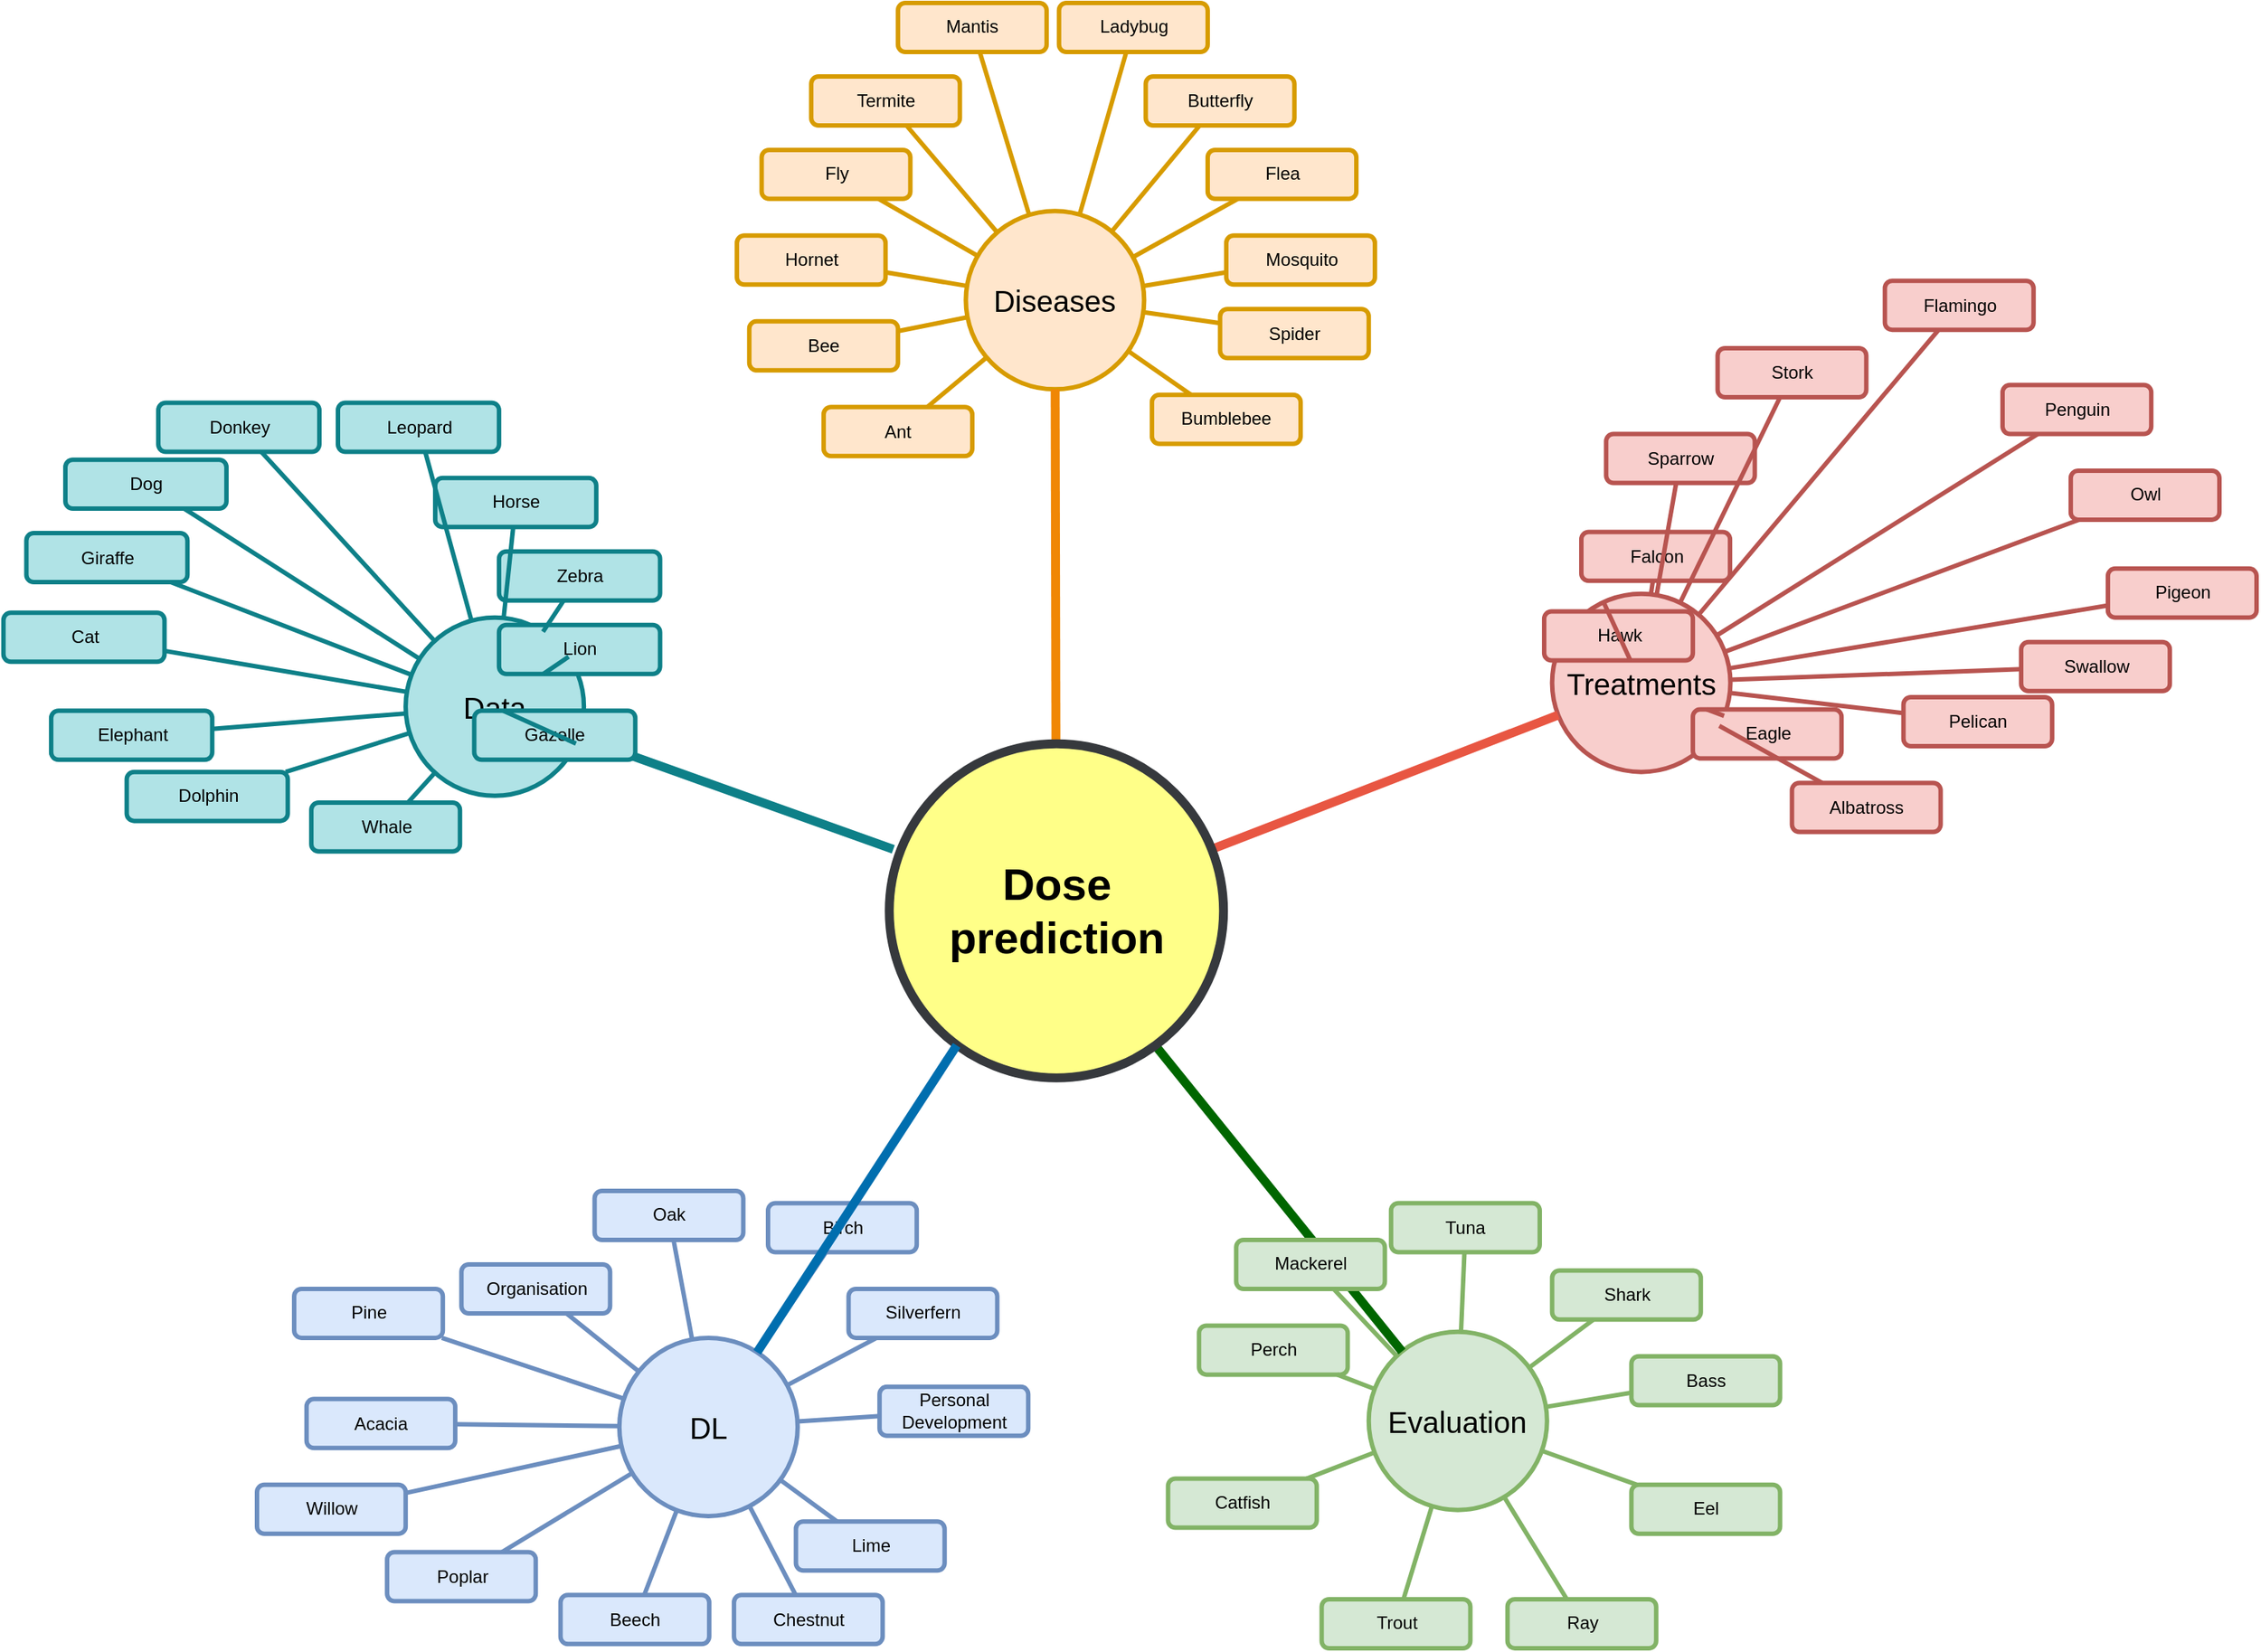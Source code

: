 <mxfile version="22.1.18" type="github">
  <diagram id="6a731a19-8d31-9384-78a2-239565b7b9f0" name="Page-1">
    <mxGraphModel dx="2658" dy="1525" grid="1" gridSize="10" guides="1" tooltips="1" connect="1" arrows="1" fold="1" page="1" pageScale="1" pageWidth="1169" pageHeight="827" background="none" math="0" shadow="0">
      <root>
        <mxCell id="0" />
        <mxCell id="1" parent="0" />
        <mxCell id="1350" value="Data" style="ellipse;whiteSpace=wrap;html=1;shadow=0;fontFamily=Helvetica;fontSize=20;align=center;strokeWidth=3;fillColor=#b0e3e6;strokeColor=#0e8088;" parent="1" vertex="1">
          <mxGeometry x="729.076" y="631.914" width="120" height="120" as="geometry" />
        </mxCell>
        <mxCell id="1351" value="Diseases" style="ellipse;whiteSpace=wrap;html=1;shadow=0;fontFamily=Helvetica;fontSize=20;align=center;strokeWidth=3;fillColor=#ffe6cc;strokeColor=#d79b00;aspect=fixed;" parent="1" vertex="1">
          <mxGeometry x="1106.169" y="358.182" width="120" height="120" as="geometry" />
        </mxCell>
        <mxCell id="1352" value="Treatments" style="ellipse;whiteSpace=wrap;html=1;shadow=0;fontFamily=Helvetica;fontSize=20;align=center;strokeWidth=3;fillColor=#f8cecc;strokeColor=#b85450;aspect=fixed;" parent="1" vertex="1">
          <mxGeometry x="1500.816" y="615.861" width="120" height="120" as="geometry" />
        </mxCell>
        <mxCell id="1353" value="Evaluation" style="ellipse;whiteSpace=wrap;html=1;shadow=0;fontFamily=Helvetica;fontSize=20;align=center;strokeWidth=3;fillColor=#d5e8d4;strokeColor=#82b366;aspect=fixed;" parent="1" vertex="1">
          <mxGeometry x="1377.377" y="1112.828" width="120" height="120" as="geometry" />
        </mxCell>
        <mxCell id="1357" value="Ant" style="rounded=1;fillColor=#ffe6cc;strokeColor=#d79b00;strokeWidth=3;shadow=0;html=1;" parent="1" vertex="1">
          <mxGeometry x="1010.421" y="490.11" width="100.078" height="32.983" as="geometry" />
        </mxCell>
        <mxCell id="1358" value="Dolphin" style="rounded=1;fillColor=#b0e3e6;strokeColor=#0e8088;strokeWidth=3;shadow=0;html=1;" parent="1" vertex="1">
          <mxGeometry x="541.301" y="735.831" width="108.418" height="32.983" as="geometry" />
        </mxCell>
        <mxCell id="1359" style="endArrow=none;strokeWidth=6;strokeColor=#0e8088;html=1;fillColor=#b0e3e6;exitX=0.012;exitY=0.316;exitDx=0;exitDy=0;exitPerimeter=0;" parent="1" source="1515" target="1350" edge="1">
          <mxGeometry relative="1" as="geometry">
            <mxPoint x="1380" y="910" as="sourcePoint" />
          </mxGeometry>
        </mxCell>
        <mxCell id="1360" style="endArrow=none;strokeWidth=6;strokeColor=#f08705;html=1;exitX=0.5;exitY=0;exitDx=0;exitDy=0;exitPerimeter=0;" parent="1" target="1351" edge="1">
          <mxGeometry relative="1" as="geometry">
            <mxPoint x="1166.793" y="714.806" as="sourcePoint" />
          </mxGeometry>
        </mxCell>
        <mxCell id="1361" style="endArrow=none;strokeWidth=6;strokeColor=#E85642;html=1;exitX=1;exitY=0.367;exitDx=0;exitDy=0;exitPerimeter=0;" parent="1" target="1352" edge="1">
          <mxGeometry relative="1" as="geometry">
            <mxPoint x="1268.956" y="788.948" as="sourcePoint" />
          </mxGeometry>
        </mxCell>
        <mxCell id="1362" style="endArrow=none;strokeWidth=6;strokeColor=#006600;html=1;fillColor=#cdeb8b;exitX=0.815;exitY=1;exitDx=0;exitDy=0;exitPerimeter=0;" parent="1" target="1353" edge="1">
          <mxGeometry relative="1" as="geometry">
            <mxPoint x="1231.156" y="916.827" as="sourcePoint" />
          </mxGeometry>
        </mxCell>
        <mxCell id="1367" value="Lion" style="rounded=1;fillColor=#b0e3e6;strokeColor=#0e8088;strokeWidth=3;shadow=0;html=1;" parent="1" vertex="1">
          <mxGeometry x="791.913" y="636.883" width="108.418" height="32.983" as="geometry" />
        </mxCell>
        <mxCell id="1368" value="Elephant" style="rounded=1;fillColor=#b0e3e6;strokeColor=#0e8088;strokeWidth=3;shadow=0;html=1;" parent="1" vertex="1">
          <mxGeometry x="490.428" y="694.603" width="108.418" height="32.983" as="geometry" />
        </mxCell>
        <mxCell id="1369" value="Cat" style="rounded=1;fillColor=#b0e3e6;strokeColor=#0e8088;strokeWidth=3;shadow=0;html=1;" parent="1" vertex="1">
          <mxGeometry x="458.32" y="628.637" width="108.418" height="32.983" as="geometry" />
        </mxCell>
        <mxCell id="1370" value="Giraffe" style="rounded=1;fillColor=#b0e3e6;strokeColor=#0e8088;strokeWidth=3;shadow=0;html=1;" parent="1" vertex="1">
          <mxGeometry x="473.749" y="575.039" width="108.418" height="32.983" as="geometry" />
        </mxCell>
        <mxCell id="1371" value="Dog" style="rounded=1;fillColor=#b0e3e6;strokeColor=#0e8088;strokeWidth=3;shadow=0;html=1;" parent="1" vertex="1">
          <mxGeometry x="500.019" y="525.565" width="108.418" height="32.983" as="geometry" />
        </mxCell>
        <mxCell id="1372" value="Donkey" style="rounded=1;fillColor=#b0e3e6;strokeColor=#0e8088;strokeWidth=3;shadow=0;html=1;" parent="1" vertex="1">
          <mxGeometry x="562.568" y="487.222" width="108.418" height="32.983" as="geometry" />
        </mxCell>
        <mxCell id="1373" value="Leopard" style="rounded=1;fillColor=#b0e3e6;strokeColor=#0e8088;strokeWidth=3;shadow=0;html=1;" parent="1" vertex="1">
          <mxGeometry x="683.495" y="487.222" width="108.418" height="32.983" as="geometry" />
        </mxCell>
        <mxCell id="1374" value="Horse" style="rounded=1;fillColor=#b0e3e6;strokeColor=#0e8088;strokeWidth=3;shadow=0;html=1;" parent="1" vertex="1">
          <mxGeometry x="748.963" y="537.934" width="108.418" height="32.983" as="geometry" />
        </mxCell>
        <mxCell id="1375" value="Zebra" style="rounded=1;fillColor=#b0e3e6;strokeColor=#0e8088;strokeWidth=3;shadow=0;html=1;" parent="1" vertex="1">
          <mxGeometry x="791.913" y="587.408" width="108.418" height="32.983" as="geometry" />
        </mxCell>
        <mxCell id="1376" value="Gazelle" style="rounded=1;fillColor=#b0e3e6;strokeColor=#0e8088;strokeWidth=3;shadow=0;html=1;" parent="1" vertex="1">
          <mxGeometry x="775.234" y="694.603" width="108.418" height="32.983" as="geometry" />
        </mxCell>
        <mxCell id="1377" value="" style="edgeStyle=none;endArrow=none;strokeWidth=3;strokeColor=#0e8088;html=1;fillColor=#b0e3e6;" parent="1" source="1350" target="1376" edge="1">
          <mxGeometry x="285.273" y="264.588" width="83.398" height="82.457" as="geometry">
            <mxPoint x="-1.622" y="500.828" as="sourcePoint" />
            <mxPoint x="81.777" y="418.37" as="targetPoint" />
          </mxGeometry>
        </mxCell>
        <mxCell id="1378" value="" style="edgeStyle=none;endArrow=none;strokeWidth=3;strokeColor=#0e8088;html=1;fillColor=#b0e3e6;" parent="1" source="1350" target="1367" edge="1">
          <mxGeometry x="285.273" y="264.588" width="83.398" height="82.457" as="geometry">
            <mxPoint x="-1.622" y="500.828" as="sourcePoint" />
            <mxPoint x="81.777" y="418.37" as="targetPoint" />
          </mxGeometry>
        </mxCell>
        <mxCell id="1379" value="" style="edgeStyle=none;endArrow=none;strokeWidth=3;strokeColor=#0e8088;html=1;fillColor=#b0e3e6;" parent="1" source="1350" target="1358" edge="1">
          <mxGeometry x="285.273" y="264.588" width="83.398" height="82.457" as="geometry">
            <mxPoint x="-1.622" y="500.828" as="sourcePoint" />
            <mxPoint x="81.777" y="418.37" as="targetPoint" />
          </mxGeometry>
        </mxCell>
        <mxCell id="1380" value="" style="edgeStyle=none;endArrow=none;strokeWidth=3;strokeColor=#0e8088;html=1;fillColor=#b0e3e6;" parent="1" source="1350" target="1368" edge="1">
          <mxGeometry x="285.273" y="264.588" width="83.398" height="82.457" as="geometry">
            <mxPoint x="-1.622" y="500.828" as="sourcePoint" />
            <mxPoint x="81.777" y="418.37" as="targetPoint" />
          </mxGeometry>
        </mxCell>
        <mxCell id="1381" value="" style="edgeStyle=none;endArrow=none;strokeWidth=3;strokeColor=#0e8088;html=1;fillColor=#b0e3e6;" parent="1" source="1350" target="1369" edge="1">
          <mxGeometry x="285.273" y="264.588" width="83.398" height="82.457" as="geometry">
            <mxPoint x="-1.622" y="500.828" as="sourcePoint" />
            <mxPoint x="81.777" y="418.37" as="targetPoint" />
          </mxGeometry>
        </mxCell>
        <mxCell id="1382" value="" style="edgeStyle=none;endArrow=none;strokeWidth=3;strokeColor=#0e8088;html=1;fillColor=#b0e3e6;" parent="1" source="1350" target="1370" edge="1">
          <mxGeometry x="285.273" y="264.588" width="83.398" height="82.457" as="geometry">
            <mxPoint x="-1.622" y="500.828" as="sourcePoint" />
            <mxPoint x="81.777" y="418.37" as="targetPoint" />
          </mxGeometry>
        </mxCell>
        <mxCell id="1383" value="" style="edgeStyle=none;endArrow=none;strokeWidth=3;strokeColor=#0e8088;html=1;fillColor=#b0e3e6;" parent="1" source="1350" target="1371" edge="1">
          <mxGeometry x="285.273" y="264.588" width="83.398" height="82.457" as="geometry">
            <mxPoint x="-1.622" y="500.828" as="sourcePoint" />
            <mxPoint x="81.777" y="418.37" as="targetPoint" />
          </mxGeometry>
        </mxCell>
        <mxCell id="1384" value="" style="edgeStyle=none;endArrow=none;strokeWidth=3;strokeColor=#0e8088;html=1;fillColor=#b0e3e6;" parent="1" source="1350" target="1372" edge="1">
          <mxGeometry x="285.273" y="264.588" width="83.398" height="82.457" as="geometry">
            <mxPoint x="-1.622" y="500.828" as="sourcePoint" />
            <mxPoint x="81.777" y="418.37" as="targetPoint" />
          </mxGeometry>
        </mxCell>
        <mxCell id="1385" value="" style="edgeStyle=none;endArrow=none;strokeWidth=3;strokeColor=#0e8088;html=1;fillColor=#b0e3e6;" parent="1" source="1350" target="1373" edge="1">
          <mxGeometry x="285.273" y="264.588" width="83.398" height="82.457" as="geometry">
            <mxPoint x="-1.622" y="500.828" as="sourcePoint" />
            <mxPoint x="81.777" y="418.37" as="targetPoint" />
          </mxGeometry>
        </mxCell>
        <mxCell id="1386" value="" style="edgeStyle=none;endArrow=none;strokeWidth=3;strokeColor=#0e8088;html=1;fillColor=#b0e3e6;" parent="1" source="1350" target="1374" edge="1">
          <mxGeometry x="285.273" y="264.588" width="83.398" height="82.457" as="geometry">
            <mxPoint x="-1.622" y="500.828" as="sourcePoint" />
            <mxPoint x="81.777" y="418.37" as="targetPoint" />
          </mxGeometry>
        </mxCell>
        <mxCell id="1387" value="" style="edgeStyle=none;endArrow=none;strokeWidth=3;strokeColor=#0e8088;html=1;fillColor=#b0e3e6;" parent="1" source="1350" target="1375" edge="1">
          <mxGeometry x="285.273" y="264.588" width="83.398" height="82.457" as="geometry">
            <mxPoint x="-1.622" y="500.828" as="sourcePoint" />
            <mxPoint x="81.777" y="418.37" as="targetPoint" />
          </mxGeometry>
        </mxCell>
        <mxCell id="1388" value="Bee" style="rounded=1;fillColor=#ffe6cc;strokeColor=#d79b00;strokeWidth=3;shadow=0;html=1;" parent="1" vertex="1">
          <mxGeometry x="960.382" y="432.389" width="100.078" height="32.983" as="geometry" />
        </mxCell>
        <mxCell id="1389" value="Hornet" style="rounded=1;fillColor=#ffe6cc;strokeColor=#d79b00;strokeWidth=3;shadow=0;html=1;" parent="1" vertex="1">
          <mxGeometry x="952.042" y="374.669" width="100.078" height="32.983" as="geometry" />
        </mxCell>
        <mxCell id="1390" value="Fly" style="rounded=1;fillColor=#ffe6cc;strokeColor=#d79b00;strokeWidth=3;shadow=0;html=1;" parent="1" vertex="1">
          <mxGeometry x="968.722" y="316.949" width="100.078" height="32.983" as="geometry" />
        </mxCell>
        <mxCell id="1391" value="Termite" style="rounded=1;fillColor=#ffe6cc;strokeColor=#d79b00;strokeWidth=3;shadow=0;html=1;" parent="1" vertex="1">
          <mxGeometry x="1002.081" y="267.474" width="100.078" height="32.983" as="geometry" />
        </mxCell>
        <mxCell id="1392" value="Mantis" style="rounded=1;fillColor=#ffe6cc;strokeColor=#d79b00;strokeWidth=3;shadow=0;html=1;" parent="1" vertex="1">
          <mxGeometry x="1060.46" y="218" width="100.078" height="32.983" as="geometry" />
        </mxCell>
        <mxCell id="1393" value="Ladybug" style="rounded=1;fillColor=#ffe6cc;strokeColor=#d79b00;strokeWidth=3;shadow=0;html=1;" parent="1" vertex="1">
          <mxGeometry x="1168.878" y="218" width="100.078" height="32.983" as="geometry" />
        </mxCell>
        <mxCell id="1394" value="Butterfly" style="rounded=1;fillColor=#ffe6cc;strokeColor=#d79b00;strokeWidth=3;shadow=0;html=1;" parent="1" vertex="1">
          <mxGeometry x="1227.257" y="267.474" width="100.078" height="32.983" as="geometry" />
        </mxCell>
        <mxCell id="1395" value="Flea" style="rounded=1;fillColor=#ffe6cc;strokeColor=#d79b00;strokeWidth=3;shadow=0;html=1;" parent="1" vertex="1">
          <mxGeometry x="1268.956" y="316.949" width="100.078" height="32.983" as="geometry" />
        </mxCell>
        <mxCell id="1396" value="Mosquito" style="rounded=1;fillColor=#ffe6cc;strokeColor=#d79b00;strokeWidth=3;shadow=0;html=1;" parent="1" vertex="1">
          <mxGeometry x="1281.466" y="374.669" width="100.078" height="32.983" as="geometry" />
        </mxCell>
        <mxCell id="1397" value="Spider" style="rounded=1;fillColor=#ffe6cc;strokeColor=#d79b00;strokeWidth=3;shadow=0;html=1;" parent="1" vertex="1">
          <mxGeometry x="1277.296" y="424.144" width="100.078" height="32.983" as="geometry" />
        </mxCell>
        <mxCell id="1398" value="Bumblebee" style="rounded=1;fillColor=#ffe6cc;strokeColor=#d79b00;strokeWidth=3;shadow=0;html=1;" parent="1" vertex="1">
          <mxGeometry x="1231.427" y="481.864" width="100.078" height="32.983" as="geometry" />
        </mxCell>
        <mxCell id="1399" value="" style="edgeStyle=none;endArrow=none;strokeWidth=3;strokeColor=#d79b00;html=1;fillColor=#ffe6cc;" parent="1" source="1351" target="1357" edge="1">
          <mxGeometry x="472.919" y="235.728" width="83.398" height="82.457" as="geometry">
            <mxPoint x="201.457" y="250.983" as="sourcePoint" />
            <mxPoint x="284.856" y="168.526" as="targetPoint" />
          </mxGeometry>
        </mxCell>
        <mxCell id="1400" value="" style="edgeStyle=none;endArrow=none;strokeWidth=3;strokeColor=#d79b00;html=1;fillColor=#ffe6cc;" parent="1" source="1351" target="1388" edge="1">
          <mxGeometry x="472.919" y="235.728" width="83.398" height="82.457" as="geometry">
            <mxPoint x="201.457" y="250.983" as="sourcePoint" />
            <mxPoint x="284.856" y="168.526" as="targetPoint" />
          </mxGeometry>
        </mxCell>
        <mxCell id="1401" value="" style="edgeStyle=none;endArrow=none;strokeWidth=3;strokeColor=#d79b00;html=1;fillColor=#ffe6cc;" parent="1" source="1351" target="1389" edge="1">
          <mxGeometry x="472.919" y="235.728" width="83.398" height="82.457" as="geometry">
            <mxPoint x="201.457" y="250.983" as="sourcePoint" />
            <mxPoint x="284.856" y="168.526" as="targetPoint" />
          </mxGeometry>
        </mxCell>
        <mxCell id="1402" value="" style="edgeStyle=none;endArrow=none;strokeWidth=3;strokeColor=#d79b00;html=1;fillColor=#ffe6cc;" parent="1" source="1351" target="1390" edge="1">
          <mxGeometry x="472.919" y="235.728" width="83.398" height="82.457" as="geometry">
            <mxPoint x="201.457" y="250.983" as="sourcePoint" />
            <mxPoint x="284.856" y="168.526" as="targetPoint" />
          </mxGeometry>
        </mxCell>
        <mxCell id="1403" value="" style="edgeStyle=none;endArrow=none;strokeWidth=3;strokeColor=#d79b00;html=1;fillColor=#ffe6cc;" parent="1" source="1351" target="1391" edge="1">
          <mxGeometry x="472.919" y="235.728" width="83.398" height="82.457" as="geometry">
            <mxPoint x="201.457" y="250.983" as="sourcePoint" />
            <mxPoint x="284.856" y="168.526" as="targetPoint" />
          </mxGeometry>
        </mxCell>
        <mxCell id="1404" value="" style="edgeStyle=none;endArrow=none;strokeWidth=3;strokeColor=#d79b00;html=1;fillColor=#ffe6cc;" parent="1" source="1351" target="1392" edge="1">
          <mxGeometry x="472.919" y="235.728" width="83.398" height="82.457" as="geometry">
            <mxPoint x="201.457" y="250.983" as="sourcePoint" />
            <mxPoint x="284.856" y="168.526" as="targetPoint" />
          </mxGeometry>
        </mxCell>
        <mxCell id="1405" value="" style="edgeStyle=none;endArrow=none;strokeWidth=3;strokeColor=#d79b00;html=1;fillColor=#ffe6cc;" parent="1" source="1351" target="1393" edge="1">
          <mxGeometry x="472.919" y="235.728" width="83.398" height="82.457" as="geometry">
            <mxPoint x="201.457" y="250.983" as="sourcePoint" />
            <mxPoint x="284.856" y="168.526" as="targetPoint" />
          </mxGeometry>
        </mxCell>
        <mxCell id="1406" value="" style="edgeStyle=none;endArrow=none;strokeWidth=3;strokeColor=#d79b00;html=1;fillColor=#ffe6cc;" parent="1" source="1351" target="1394" edge="1">
          <mxGeometry x="472.919" y="235.728" width="83.398" height="82.457" as="geometry">
            <mxPoint x="201.457" y="250.983" as="sourcePoint" />
            <mxPoint x="284.856" y="168.526" as="targetPoint" />
          </mxGeometry>
        </mxCell>
        <mxCell id="1407" value="" style="edgeStyle=none;endArrow=none;strokeWidth=3;strokeColor=#d79b00;html=1;fillColor=#ffe6cc;" parent="1" source="1351" target="1395" edge="1">
          <mxGeometry x="472.919" y="235.728" width="83.398" height="82.457" as="geometry">
            <mxPoint x="201.457" y="250.983" as="sourcePoint" />
            <mxPoint x="284.856" y="168.526" as="targetPoint" />
          </mxGeometry>
        </mxCell>
        <mxCell id="1408" value="" style="edgeStyle=none;endArrow=none;strokeWidth=3;strokeColor=#d79b00;html=1;fillColor=#ffe6cc;" parent="1" source="1351" target="1396" edge="1">
          <mxGeometry x="472.919" y="235.728" width="83.398" height="82.457" as="geometry">
            <mxPoint x="201.457" y="250.983" as="sourcePoint" />
            <mxPoint x="284.856" y="168.526" as="targetPoint" />
          </mxGeometry>
        </mxCell>
        <mxCell id="1409" value="" style="edgeStyle=none;endArrow=none;strokeWidth=3;strokeColor=#d79b00;html=1;fillColor=#ffe6cc;" parent="1" source="1351" target="1397" edge="1">
          <mxGeometry x="472.919" y="235.728" width="83.398" height="82.457" as="geometry">
            <mxPoint x="201.457" y="250.983" as="sourcePoint" />
            <mxPoint x="284.856" y="168.526" as="targetPoint" />
          </mxGeometry>
        </mxCell>
        <mxCell id="1410" value="" style="edgeStyle=none;endArrow=none;strokeWidth=3;strokeColor=#d79b00;html=1;fillColor=#ffe6cc;" parent="1" source="1351" target="1398" edge="1">
          <mxGeometry x="472.919" y="235.728" width="83.398" height="82.457" as="geometry">
            <mxPoint x="201.457" y="250.983" as="sourcePoint" />
            <mxPoint x="284.856" y="168.526" as="targetPoint" />
          </mxGeometry>
        </mxCell>
        <mxCell id="1411" value="Eagle" style="rounded=1;fillColor=#f8cecc;strokeColor=#b85450;strokeWidth=3;shadow=0;html=1;" parent="1" vertex="1">
          <mxGeometry x="1595.548" y="693.753" width="100.078" height="32.983" as="geometry" />
        </mxCell>
        <mxCell id="1412" value="Pigeon" style="rounded=1;fillColor=#f8cecc;strokeColor=#b85450;strokeWidth=3;shadow=0;html=1;" parent="1" vertex="1">
          <mxGeometry x="1874.932" y="598.927" width="100.078" height="32.983" as="geometry" />
        </mxCell>
        <mxCell id="1413" value="Hawk" style="rounded=1;fillColor=#f8cecc;strokeColor=#b85450;strokeWidth=3;shadow=0;html=1;" parent="1" vertex="1">
          <mxGeometry x="1495.47" y="627.787" width="100.078" height="32.983" as="geometry" />
        </mxCell>
        <mxCell id="1414" value="Falcon" style="rounded=1;fillColor=#f8cecc;strokeColor=#b85450;strokeWidth=3;shadow=0;html=1;" parent="1" vertex="1">
          <mxGeometry x="1520.489" y="574.19" width="100.078" height="32.983" as="geometry" />
        </mxCell>
        <mxCell id="1415" value="Sparrow" style="rounded=1;fillColor=#f8cecc;strokeColor=#b85450;strokeWidth=3;shadow=0;html=1;" parent="1" vertex="1">
          <mxGeometry x="1537.169" y="508.224" width="100.078" height="32.983" as="geometry" />
        </mxCell>
        <mxCell id="1416" value="Stork" style="rounded=1;fillColor=#f8cecc;strokeColor=#b85450;strokeWidth=3;shadow=0;html=1;" parent="1" vertex="1">
          <mxGeometry x="1612.227" y="450.503" width="100.078" height="32.983" as="geometry" />
        </mxCell>
        <mxCell id="1417" value="Flamingo" style="rounded=1;fillColor=#f8cecc;strokeColor=#b85450;strokeWidth=3;shadow=0;html=1;" parent="1" vertex="1">
          <mxGeometry x="1724.815" y="405.152" width="100.078" height="32.983" as="geometry" />
        </mxCell>
        <mxCell id="1418" value="Penguin" style="rounded=1;fillColor=#f8cecc;strokeColor=#b85450;strokeWidth=3;shadow=0;html=1;" parent="1" vertex="1">
          <mxGeometry x="1804.043" y="475.241" width="100.078" height="32.983" as="geometry" />
        </mxCell>
        <mxCell id="1419" value="Owl" style="rounded=1;fillColor=#f8cecc;strokeColor=#b85450;strokeWidth=3;shadow=0;html=1;" parent="1" vertex="1">
          <mxGeometry x="1849.913" y="532.961" width="100.078" height="32.983" as="geometry" />
        </mxCell>
        <mxCell id="1420" value="Albatross" style="rounded=1;fillColor=#f8cecc;strokeColor=#b85450;strokeWidth=3;shadow=0;html=1;" parent="1" vertex="1">
          <mxGeometry x="1662.266" y="743.227" width="100.078" height="32.983" as="geometry" />
        </mxCell>
        <mxCell id="1421" value="Pelican" style="rounded=1;fillColor=#f8cecc;strokeColor=#b85450;strokeWidth=3;shadow=0;html=1;" parent="1" vertex="1">
          <mxGeometry x="1737.325" y="685.507" width="100.078" height="32.983" as="geometry" />
        </mxCell>
        <mxCell id="1422" value="Swallow" style="rounded=1;fillColor=#f8cecc;strokeColor=#b85450;strokeWidth=3;shadow=0;html=1;" parent="1" vertex="1">
          <mxGeometry x="1816.553" y="648.401" width="100.078" height="32.983" as="geometry" />
        </mxCell>
        <mxCell id="1423" value="" style="edgeStyle=none;endArrow=none;strokeWidth=3;strokeColor=#b85450;html=1;fillColor=#f8cecc;" parent="1" source="1352" target="1411" edge="1">
          <mxGeometry x="495.853" y="305.817" width="83.398" height="82.457" as="geometry">
            <mxPoint x="277.854" y="438.135" as="sourcePoint" />
            <mxPoint x="361.252" y="355.677" as="targetPoint" />
          </mxGeometry>
        </mxCell>
        <mxCell id="1424" value="" style="edgeStyle=none;endArrow=none;strokeWidth=3;strokeColor=#b85450;html=1;fillColor=#f8cecc;" parent="1" source="1352" target="1413" edge="1">
          <mxGeometry x="495.853" y="305.817" width="83.398" height="82.457" as="geometry">
            <mxPoint x="277.854" y="438.135" as="sourcePoint" />
            <mxPoint x="361.252" y="355.677" as="targetPoint" />
          </mxGeometry>
        </mxCell>
        <mxCell id="1425" value="" style="edgeStyle=none;endArrow=none;strokeWidth=3;strokeColor=#b85450;html=1;fillColor=#f8cecc;" parent="1" source="1352" target="1414" edge="1">
          <mxGeometry x="495.853" y="305.817" width="83.398" height="82.457" as="geometry">
            <mxPoint x="277.854" y="438.135" as="sourcePoint" />
            <mxPoint x="361.252" y="355.677" as="targetPoint" />
          </mxGeometry>
        </mxCell>
        <mxCell id="1426" value="" style="edgeStyle=none;endArrow=none;strokeWidth=3;strokeColor=#b85450;html=1;fillColor=#f8cecc;" parent="1" source="1352" target="1415" edge="1">
          <mxGeometry x="495.853" y="305.817" width="83.398" height="82.457" as="geometry">
            <mxPoint x="277.854" y="438.135" as="sourcePoint" />
            <mxPoint x="361.252" y="355.677" as="targetPoint" />
          </mxGeometry>
        </mxCell>
        <mxCell id="1427" value="" style="edgeStyle=none;endArrow=none;strokeWidth=3;strokeColor=#b85450;html=1;fillColor=#f8cecc;" parent="1" source="1352" target="1416" edge="1">
          <mxGeometry x="495.853" y="305.817" width="83.398" height="82.457" as="geometry">
            <mxPoint x="277.854" y="438.135" as="sourcePoint" />
            <mxPoint x="361.252" y="355.677" as="targetPoint" />
          </mxGeometry>
        </mxCell>
        <mxCell id="1428" value="" style="edgeStyle=none;endArrow=none;strokeWidth=3;strokeColor=#b85450;html=1;fillColor=#f8cecc;" parent="1" source="1352" target="1417" edge="1">
          <mxGeometry x="495.853" y="305.817" width="83.398" height="82.457" as="geometry">
            <mxPoint x="277.854" y="438.135" as="sourcePoint" />
            <mxPoint x="361.252" y="355.677" as="targetPoint" />
          </mxGeometry>
        </mxCell>
        <mxCell id="1429" value="" style="edgeStyle=none;endArrow=none;strokeWidth=3;strokeColor=#b85450;html=1;fillColor=#f8cecc;" parent="1" source="1352" target="1418" edge="1">
          <mxGeometry x="495.853" y="305.817" width="83.398" height="82.457" as="geometry">
            <mxPoint x="277.854" y="438.135" as="sourcePoint" />
            <mxPoint x="361.252" y="355.677" as="targetPoint" />
          </mxGeometry>
        </mxCell>
        <mxCell id="1430" value="" style="edgeStyle=none;endArrow=none;strokeWidth=3;strokeColor=#b85450;html=1;fillColor=#f8cecc;" parent="1" source="1352" target="1419" edge="1">
          <mxGeometry x="495.853" y="305.817" width="83.398" height="82.457" as="geometry">
            <mxPoint x="277.854" y="438.135" as="sourcePoint" />
            <mxPoint x="361.252" y="355.677" as="targetPoint" />
          </mxGeometry>
        </mxCell>
        <mxCell id="1431" value="" style="edgeStyle=none;endArrow=none;strokeWidth=3;strokeColor=#b85450;html=1;fillColor=#f8cecc;" parent="1" source="1352" target="1412" edge="1">
          <mxGeometry x="495.853" y="305.817" width="83.398" height="82.457" as="geometry">
            <mxPoint x="277.854" y="438.135" as="sourcePoint" />
            <mxPoint x="361.252" y="355.677" as="targetPoint" />
          </mxGeometry>
        </mxCell>
        <mxCell id="1432" value="" style="edgeStyle=none;endArrow=none;strokeWidth=3;strokeColor=#b85450;html=1;fillColor=#f8cecc;" parent="1" source="1352" target="1422" edge="1">
          <mxGeometry x="495.853" y="305.817" width="83.398" height="82.457" as="geometry">
            <mxPoint x="277.854" y="438.135" as="sourcePoint" />
            <mxPoint x="361.252" y="355.677" as="targetPoint" />
          </mxGeometry>
        </mxCell>
        <mxCell id="1433" value="" style="edgeStyle=none;endArrow=none;strokeWidth=3;strokeColor=#b85450;html=1;fillColor=#f8cecc;" parent="1" source="1352" target="1421" edge="1">
          <mxGeometry x="495.853" y="305.817" width="83.398" height="82.457" as="geometry">
            <mxPoint x="277.854" y="438.135" as="sourcePoint" />
            <mxPoint x="361.252" y="355.677" as="targetPoint" />
          </mxGeometry>
        </mxCell>
        <mxCell id="1434" value="" style="edgeStyle=none;endArrow=none;strokeWidth=3;strokeColor=#b85450;html=1;fillColor=#f8cecc;" parent="1" source="1352" target="1420" edge="1">
          <mxGeometry x="495.853" y="305.817" width="83.398" height="82.457" as="geometry">
            <mxPoint x="277.854" y="438.135" as="sourcePoint" />
            <mxPoint x="361.252" y="355.677" as="targetPoint" />
          </mxGeometry>
        </mxCell>
        <mxCell id="1435" value="Perch" style="rounded=1;fillColor=#d5e8d4;strokeColor=#82b366;strokeWidth=3;shadow=0;html=1;" parent="1" vertex="1">
          <mxGeometry x="1263.13" y="1108.705" width="100.078" height="32.983" as="geometry" />
        </mxCell>
        <mxCell id="1436" value="Mackerel" style="rounded=1;fillColor=#d5e8d4;strokeColor=#82b366;strokeWidth=3;shadow=0;html=1;" parent="1" vertex="1">
          <mxGeometry x="1288.149" y="1050.984" width="100.078" height="32.983" as="geometry" />
        </mxCell>
        <mxCell id="1437" value="Tuna" style="rounded=1;fillColor=#d5e8d4;strokeColor=#82b366;strokeWidth=3;shadow=0;html=1;" parent="1" vertex="1">
          <mxGeometry x="1392.397" y="1026.247" width="100.078" height="32.983" as="geometry" />
        </mxCell>
        <mxCell id="1438" value="Shark" style="rounded=1;fillColor=#d5e8d4;strokeColor=#82b366;strokeWidth=3;shadow=0;html=1;" parent="1" vertex="1">
          <mxGeometry x="1500.815" y="1071.599" width="100.078" height="32.983" as="geometry" />
        </mxCell>
        <mxCell id="1439" value="Whale" style="rounded=1;fillColor=#b0e3e6;strokeColor=#0e8088;strokeWidth=3;shadow=0;html=1;" parent="1" vertex="1">
          <mxGeometry x="665.565" y="756.446" width="100.078" height="32.983" as="geometry" />
        </mxCell>
        <mxCell id="1440" value="Bass" style="rounded=1;fillColor=#d5e8d4;strokeColor=#82b366;strokeWidth=3;shadow=0;html=1;" parent="1" vertex="1">
          <mxGeometry x="1554.19" y="1129.319" width="100.078" height="32.983" as="geometry" />
        </mxCell>
        <mxCell id="1441" value="Eel" style="rounded=1;fillColor=#d5e8d4;strokeColor=#82b366;strokeWidth=3;shadow=0;html=1;" parent="1" vertex="1">
          <mxGeometry x="1554.19" y="1215.899" width="100.078" height="32.983" as="geometry" />
        </mxCell>
        <mxCell id="1443" value="Ray" style="rounded=1;fillColor=#d5e8d4;strokeColor=#82b366;strokeWidth=3;shadow=0;html=1;" parent="1" vertex="1">
          <mxGeometry x="1470.792" y="1292.997" width="100.078" height="32.983" as="geometry" />
        </mxCell>
        <mxCell id="1444" value="Trout" style="rounded=1;fillColor=#d5e8d4;strokeColor=#82b366;strokeWidth=3;shadow=0;html=1;" parent="1" vertex="1">
          <mxGeometry x="1345.694" y="1292.997" width="100.078" height="32.983" as="geometry" />
        </mxCell>
        <mxCell id="1445" value="Catfish" style="rounded=1;fillColor=#d5e8d4;strokeColor=#82b366;strokeWidth=3;shadow=0;html=1;" parent="1" vertex="1">
          <mxGeometry x="1242.28" y="1211.776" width="100.078" height="32.983" as="geometry" />
        </mxCell>
        <mxCell id="1446" value="" style="edgeStyle=none;endArrow=none;strokeWidth=3;strokeColor=#82b366;html=1;fillColor=#d5e8d4;" parent="1" source="1353" target="1435" edge="1">
          <mxGeometry x="449.984" y="380.029" width="83.398" height="82.457" as="geometry">
            <mxPoint x="-242.21" y="721.155" as="sourcePoint" />
            <mxPoint x="-158.812" y="638.697" as="targetPoint" />
          </mxGeometry>
        </mxCell>
        <mxCell id="1447" value="" style="edgeStyle=none;endArrow=none;strokeWidth=3;strokeColor=#82b366;html=1;fillColor=#d5e8d4;" parent="1" source="1353" target="1436" edge="1">
          <mxGeometry x="449.984" y="380.029" width="83.398" height="82.457" as="geometry">
            <mxPoint x="-242.21" y="721.155" as="sourcePoint" />
            <mxPoint x="-158.812" y="638.697" as="targetPoint" />
          </mxGeometry>
        </mxCell>
        <mxCell id="1448" value="" style="edgeStyle=none;endArrow=none;strokeWidth=3;strokeColor=#82b366;html=1;fillColor=#d5e8d4;" parent="1" source="1353" target="1437" edge="1">
          <mxGeometry x="449.984" y="380.029" width="83.398" height="82.457" as="geometry">
            <mxPoint x="-242.21" y="721.155" as="sourcePoint" />
            <mxPoint x="-158.812" y="638.697" as="targetPoint" />
          </mxGeometry>
        </mxCell>
        <mxCell id="1449" value="" style="edgeStyle=none;endArrow=none;strokeWidth=3;strokeColor=#82b366;html=1;fillColor=#d5e8d4;" parent="1" source="1353" target="1438" edge="1">
          <mxGeometry x="449.984" y="380.029" width="83.398" height="82.457" as="geometry">
            <mxPoint x="-242.21" y="721.155" as="sourcePoint" />
            <mxPoint x="-158.812" y="638.697" as="targetPoint" />
          </mxGeometry>
        </mxCell>
        <mxCell id="1451" value="" style="edgeStyle=none;endArrow=none;strokeWidth=3;strokeColor=#82b366;html=1;fillColor=#d5e8d4;" parent="1" source="1353" target="1440" edge="1">
          <mxGeometry x="449.984" y="380.029" width="83.398" height="82.457" as="geometry">
            <mxPoint x="-242.21" y="721.155" as="sourcePoint" />
            <mxPoint x="-158.812" y="638.697" as="targetPoint" />
          </mxGeometry>
        </mxCell>
        <mxCell id="1453" value="" style="edgeStyle=none;endArrow=none;strokeWidth=3;strokeColor=#82b366;html=1;fillColor=#d5e8d4;" parent="1" source="1353" target="1441" edge="1">
          <mxGeometry x="449.984" y="380.029" width="83.398" height="82.457" as="geometry">
            <mxPoint x="-242.21" y="721.155" as="sourcePoint" />
            <mxPoint x="-158.812" y="638.697" as="targetPoint" />
          </mxGeometry>
        </mxCell>
        <mxCell id="1454" value="" style="edgeStyle=none;endArrow=none;strokeWidth=3;strokeColor=#82b366;html=1;fillColor=#d5e8d4;" parent="1" source="1353" target="1443" edge="1">
          <mxGeometry x="449.984" y="380.029" width="83.398" height="82.457" as="geometry">
            <mxPoint x="-242.21" y="721.155" as="sourcePoint" />
            <mxPoint x="-158.812" y="638.697" as="targetPoint" />
          </mxGeometry>
        </mxCell>
        <mxCell id="1455" value="" style="edgeStyle=none;endArrow=none;strokeWidth=3;strokeColor=#82b366;html=1;fillColor=#d5e8d4;" parent="1" source="1353" target="1444" edge="1">
          <mxGeometry x="449.984" y="380.029" width="83.398" height="82.457" as="geometry">
            <mxPoint x="-242.21" y="721.155" as="sourcePoint" />
            <mxPoint x="-158.812" y="638.697" as="targetPoint" />
          </mxGeometry>
        </mxCell>
        <mxCell id="1456" value="" style="edgeStyle=none;endArrow=none;strokeWidth=3;strokeColor=#82b366;html=1;fillColor=#d5e8d4;" parent="1" source="1353" target="1445" edge="1">
          <mxGeometry x="449.984" y="380.029" width="83.398" height="82.457" as="geometry">
            <mxPoint x="-242.21" y="721.155" as="sourcePoint" />
            <mxPoint x="-158.812" y="638.697" as="targetPoint" />
          </mxGeometry>
        </mxCell>
        <mxCell id="1514" style="edgeStyle=orthogonalEdgeStyle;rounded=0;html=1;exitX=0.75;exitY=0;entryX=0.75;entryY=0;startArrow=none;startFill=0;endArrow=block;endFill=1;jettySize=auto;orthogonalLoop=1;strokeColor=#b85450;strokeWidth=6;fontSize=20;fontColor=#2F5B7C;fillColor=#f8cecc;" parent="1" source="1414" target="1414" edge="1">
          <mxGeometry relative="1" as="geometry" />
        </mxCell>
        <mxCell id="1515" value="Dose prediction" style="ellipse;whiteSpace=wrap;html=1;shadow=0;fontFamily=Helvetica;fontSize=30;align=center;strokeColor=#36393d;strokeWidth=6;fillColor=#ffff88;fontStyle=1;aspect=fixed;" parent="1" vertex="1">
          <mxGeometry x="1054.622" y="716.868" width="225" height="225" as="geometry" />
        </mxCell>
        <mxCell id="1516" value="DL" style="ellipse;whiteSpace=wrap;html=1;shadow=0;fontFamily=Helvetica;fontSize=20;align=center;strokeWidth=3;fillColor=#dae8fc;strokeColor=#6c8ebf;aspect=fixed;" parent="1" vertex="1">
          <mxGeometry x="872.937" y="1116.952" width="120" height="120" as="geometry" />
        </mxCell>
        <mxCell id="1517" value="Organisation" style="rounded=1;fillColor=#dae8fc;strokeColor=#6c8ebf;strokeWidth=3;shadow=0;html=1;" parent="1" vertex="1">
          <mxGeometry x="766.609" y="1067.475" width="100.078" height="32.983" as="geometry" />
        </mxCell>
        <mxCell id="1518" value="Oak" style="rounded=1;fillColor=#dae8fc;strokeColor=#6c8ebf;strokeWidth=3;shadow=0;html=1;" parent="1" vertex="1">
          <mxGeometry x="856.262" y="1018.0" width="100.078" height="32.983" as="geometry" />
        </mxCell>
        <mxCell id="1519" value="Birch" style="rounded=1;fillColor=#dae8fc;strokeColor=#6c8ebf;strokeWidth=3;shadow=0;html=1;" parent="1" vertex="1">
          <mxGeometry x="973.019" y="1026.246" width="100.078" height="32.983" as="geometry" />
        </mxCell>
        <mxCell id="1520" value="Silverfern" style="rounded=1;fillColor=#dae8fc;strokeColor=#6c8ebf;strokeWidth=3;shadow=0;html=1;" parent="1" vertex="1">
          <mxGeometry x="1027.228" y="1083.966" width="100.078" height="32.983" as="geometry" />
        </mxCell>
        <mxCell id="1521" value="Personal &#xa;Development" style="rounded=1;fillColor=#dae8fc;strokeColor=#6c8ebf;strokeWidth=3;shadow=0;html=1;" parent="1" vertex="1">
          <mxGeometry x="1048.078" y="1149.932" width="100.078" height="32.983" as="geometry" />
        </mxCell>
        <mxCell id="1522" value="Pine" style="rounded=1;fillColor=#dae8fc;strokeColor=#6c8ebf;strokeWidth=3;shadow=0;html=1;" parent="1" vertex="1">
          <mxGeometry x="654.021" y="1083.966" width="100.078" height="32.983" as="geometry" />
        </mxCell>
        <mxCell id="1523" value="Lime" style="rounded=1;fillColor=#dae8fc;strokeColor=#6c8ebf;strokeWidth=3;shadow=0;html=1;" parent="1" vertex="1">
          <mxGeometry x="991.784" y="1240.635" width="100.078" height="32.983" as="geometry" />
        </mxCell>
        <mxCell id="1524" value="Chestnut" style="rounded=1;fillColor=#dae8fc;strokeColor=#6c8ebf;strokeWidth=3;shadow=0;html=1;" parent="1" vertex="1">
          <mxGeometry x="950.085" y="1290.11" width="100.078" height="32.983" as="geometry" />
        </mxCell>
        <mxCell id="1525" value="Beech" style="rounded=1;fillColor=#dae8fc;strokeColor=#6c8ebf;strokeWidth=3;shadow=0;html=1;" parent="1" vertex="1">
          <mxGeometry x="833.327" y="1290.11" width="100.078" height="32.983" as="geometry" />
        </mxCell>
        <mxCell id="1526" value="Poplar" style="rounded=1;fillColor=#dae8fc;strokeColor=#6c8ebf;strokeWidth=3;shadow=0;html=1;" parent="1" vertex="1">
          <mxGeometry x="716.57" y="1261.25" width="100.078" height="32.983" as="geometry" />
        </mxCell>
        <mxCell id="1527" value="Willow" style="rounded=1;fillColor=#dae8fc;strokeColor=#6c8ebf;strokeWidth=3;shadow=0;html=1;" parent="1" vertex="1">
          <mxGeometry x="629.001" y="1215.898" width="100.078" height="32.983" as="geometry" />
        </mxCell>
        <mxCell id="1528" value="" style="edgeStyle=none;endArrow=none;strokeWidth=3;strokeColor=#6c8ebf;html=1;fillColor=#dae8fc;" parent="1" source="1516" target="1517" edge="1">
          <mxGeometry x="-779.307" y="-32.258" width="83.398" height="82.457" as="geometry">
            <mxPoint x="-651.163" y="387.201" as="sourcePoint" />
            <mxPoint x="-567.765" y="304.743" as="targetPoint" />
          </mxGeometry>
        </mxCell>
        <mxCell id="1529" value="Acacia" style="rounded=1;fillColor=#dae8fc;strokeColor=#6c8ebf;strokeWidth=3;shadow=0;html=1;" parent="1" vertex="1">
          <mxGeometry x="662.361" y="1158.178" width="100.078" height="32.983" as="geometry" />
        </mxCell>
        <mxCell id="1530" value="" style="edgeStyle=none;endArrow=none;strokeWidth=3;strokeColor=#6c8ebf;html=1;fillColor=#dae8fc;" parent="1" source="1516" target="1518" edge="1">
          <mxGeometry x="-779.307" y="-32.258" width="83.398" height="82.457" as="geometry">
            <mxPoint x="-651.163" y="387.201" as="sourcePoint" />
            <mxPoint x="-567.765" y="304.743" as="targetPoint" />
          </mxGeometry>
        </mxCell>
        <mxCell id="1531" value="" style="edgeStyle=none;endArrow=none;strokeWidth=3;strokeColor=#6c8ebf;html=1;fillColor=#dae8fc;" parent="1" source="1516" target="1519" edge="1">
          <mxGeometry x="-779.307" y="-32.258" width="83.398" height="82.457" as="geometry">
            <mxPoint x="-651.163" y="387.201" as="sourcePoint" />
            <mxPoint x="-567.765" y="304.743" as="targetPoint" />
          </mxGeometry>
        </mxCell>
        <mxCell id="1532" value="" style="edgeStyle=none;endArrow=none;strokeWidth=3;strokeColor=#6c8ebf;html=1;fillColor=#dae8fc;" parent="1" source="1516" target="1520" edge="1">
          <mxGeometry x="-779.307" y="-32.258" width="83.398" height="82.457" as="geometry">
            <mxPoint x="-651.163" y="387.201" as="sourcePoint" />
            <mxPoint x="-567.765" y="304.743" as="targetPoint" />
          </mxGeometry>
        </mxCell>
        <mxCell id="1533" value="" style="edgeStyle=none;endArrow=none;strokeWidth=3;strokeColor=#6c8ebf;html=1;fillColor=#dae8fc;" parent="1" source="1516" target="1521" edge="1">
          <mxGeometry x="-779.307" y="-32.258" width="83.398" height="82.457" as="geometry">
            <mxPoint x="-651.163" y="387.201" as="sourcePoint" />
            <mxPoint x="-567.765" y="304.743" as="targetPoint" />
          </mxGeometry>
        </mxCell>
        <mxCell id="1534" value="" style="edgeStyle=none;endArrow=none;strokeWidth=3;strokeColor=#6c8ebf;html=1;fillColor=#dae8fc;" parent="1" source="1516" target="1522" edge="1">
          <mxGeometry x="-779.307" y="-32.258" width="83.398" height="82.457" as="geometry">
            <mxPoint x="-651.163" y="387.201" as="sourcePoint" />
            <mxPoint x="-567.765" y="304.743" as="targetPoint" />
          </mxGeometry>
        </mxCell>
        <mxCell id="1535" value="" style="edgeStyle=none;endArrow=none;strokeWidth=3;strokeColor=#6c8ebf;html=1;fillColor=#dae8fc;" parent="1" source="1516" target="1523" edge="1">
          <mxGeometry x="-779.307" y="-32.258" width="83.398" height="82.457" as="geometry">
            <mxPoint x="-651.163" y="387.201" as="sourcePoint" />
            <mxPoint x="-567.765" y="304.743" as="targetPoint" />
          </mxGeometry>
        </mxCell>
        <mxCell id="1536" value="" style="edgeStyle=none;endArrow=none;strokeWidth=3;strokeColor=#6c8ebf;html=1;fillColor=#dae8fc;" parent="1" source="1516" target="1524" edge="1">
          <mxGeometry x="-779.307" y="-32.258" width="83.398" height="82.457" as="geometry">
            <mxPoint x="-651.163" y="387.201" as="sourcePoint" />
            <mxPoint x="-567.765" y="304.743" as="targetPoint" />
          </mxGeometry>
        </mxCell>
        <mxCell id="1537" value="" style="edgeStyle=none;endArrow=none;strokeWidth=3;strokeColor=#6c8ebf;html=1;fillColor=#dae8fc;" parent="1" source="1516" target="1525" edge="1">
          <mxGeometry x="-779.307" y="-32.258" width="83.398" height="82.457" as="geometry">
            <mxPoint x="-651.163" y="387.201" as="sourcePoint" />
            <mxPoint x="-567.765" y="304.743" as="targetPoint" />
          </mxGeometry>
        </mxCell>
        <mxCell id="1538" value="" style="edgeStyle=none;endArrow=none;strokeWidth=3;strokeColor=#6c8ebf;html=1;fillColor=#dae8fc;" parent="1" source="1516" target="1526" edge="1">
          <mxGeometry x="-779.307" y="-32.258" width="83.398" height="82.457" as="geometry">
            <mxPoint x="-651.163" y="387.201" as="sourcePoint" />
            <mxPoint x="-567.765" y="304.743" as="targetPoint" />
          </mxGeometry>
        </mxCell>
        <mxCell id="1539" value="" style="edgeStyle=none;endArrow=none;strokeWidth=3;strokeColor=#6c8ebf;html=1;fillColor=#dae8fc;" parent="1" source="1516" target="1527" edge="1">
          <mxGeometry x="-779.307" y="-32.258" width="83.398" height="82.457" as="geometry">
            <mxPoint x="-651.163" y="387.201" as="sourcePoint" />
            <mxPoint x="-567.765" y="304.743" as="targetPoint" />
          </mxGeometry>
        </mxCell>
        <mxCell id="1540" value="" style="edgeStyle=none;endArrow=none;strokeWidth=3;strokeColor=#6c8ebf;html=1;fillColor=#dae8fc;" parent="1" source="1516" target="1529" edge="1">
          <mxGeometry x="-779.307" y="-32.258" width="83.398" height="82.457" as="geometry">
            <mxPoint x="-651.163" y="387.201" as="sourcePoint" />
            <mxPoint x="-567.765" y="304.743" as="targetPoint" />
          </mxGeometry>
        </mxCell>
        <mxCell id="1542" style="edgeStyle=none;rounded=0;html=1;exitX=0.5;exitY=1;endArrow=none;endFill=0;jettySize=auto;orthogonalLoop=1;strokeColor=#6c8ebf;strokeWidth=2;fillColor=#dae8fc;fontSize=20;fontColor=#23445D;" parent="1" source="1529" target="1529" edge="1">
          <mxGeometry relative="1" as="geometry" />
        </mxCell>
        <mxCell id="104TM-tIM6dC0J846HSY-1542" value="" style="edgeStyle=none;endArrow=none;strokeWidth=3;strokeColor=#0e8088;html=1;fillColor=#b0e3e6;" parent="1" source="1350" target="1439" edge="1">
          <mxGeometry x="285.273" y="264.588" width="83.398" height="82.457" as="geometry">
            <mxPoint x="650.97" y="695.015" as="sourcePoint" />
            <mxPoint x="605.101" y="765.104" as="targetPoint" />
          </mxGeometry>
        </mxCell>
        <mxCell id="1363" style="endArrow=none;strokeWidth=6;strokeColor=#006EAF;html=1;fillColor=#1ba1e2;" parent="1" target="1516" edge="1">
          <mxGeometry relative="1" as="geometry">
            <mxPoint x="1100" y="920" as="sourcePoint" />
          </mxGeometry>
        </mxCell>
      </root>
    </mxGraphModel>
  </diagram>
</mxfile>

